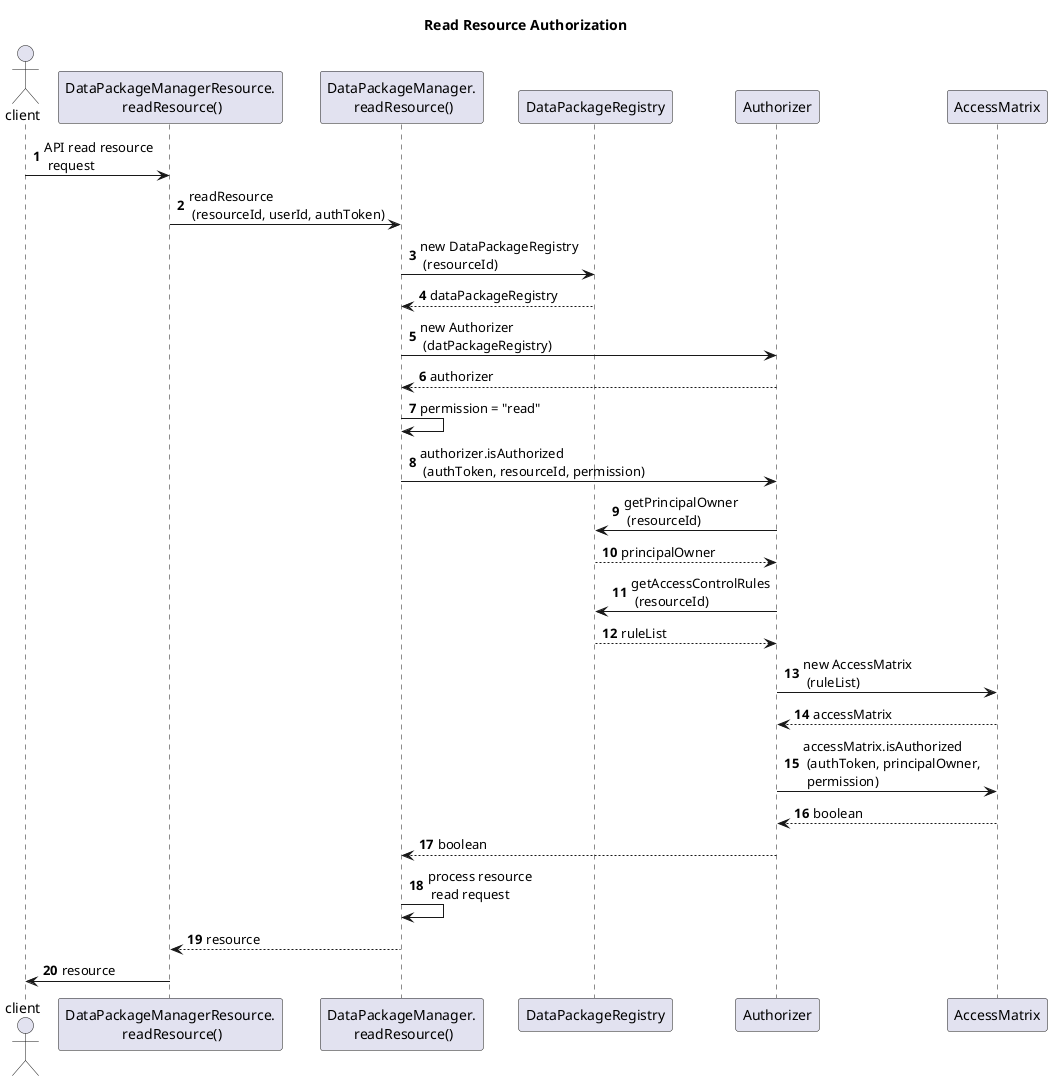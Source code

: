 @startuml
'https://plantuml.com/sequence-diagram

title Read Resource Authorization

actor client
participant DPMR as "DataPackageManagerResource.\n readResource()"
participant DPM as "DataPackageManager.\n readResource()"
participant DPR as "DataPackageRegistry"
participant Authorizer
participant AccessMatrix

autonumber

client->DPMR: API read resource\n request
DPMR->DPM: readResource\n (resourceId, userId, authToken)
DPM->DPR: new DataPackageRegistry\n (resourceId)
DPR-->DPM: dataPackageRegistry
DPM->Authorizer: new Authorizer\n (datPackageRegistry)
Authorizer-->DPM: authorizer
DPM->DPM: permission = "read"
DPM->Authorizer: authorizer.isAuthorized\n (authToken, resourceId, permission)
Authorizer->DPR: getPrincipalOwner\n (resourceId)
DPR-->Authorizer: principalOwner
Authorizer->DPR: getAccessControlRules\n (resourceId)
DPR-->Authorizer: ruleList
Authorizer->AccessMatrix: new AccessMatrix\n (ruleList)
AccessMatrix-->Authorizer: accessMatrix
Authorizer->AccessMatrix: accessMatrix.isAuthorized\n (authToken, principalOwner,\n permission)
AccessMatrix-->Authorizer: boolean
Authorizer-->DPM: boolean
DPM->DPM: process resource\n read request
DPM-->DPMR: resource
DPMR->client: resource
@enduml
